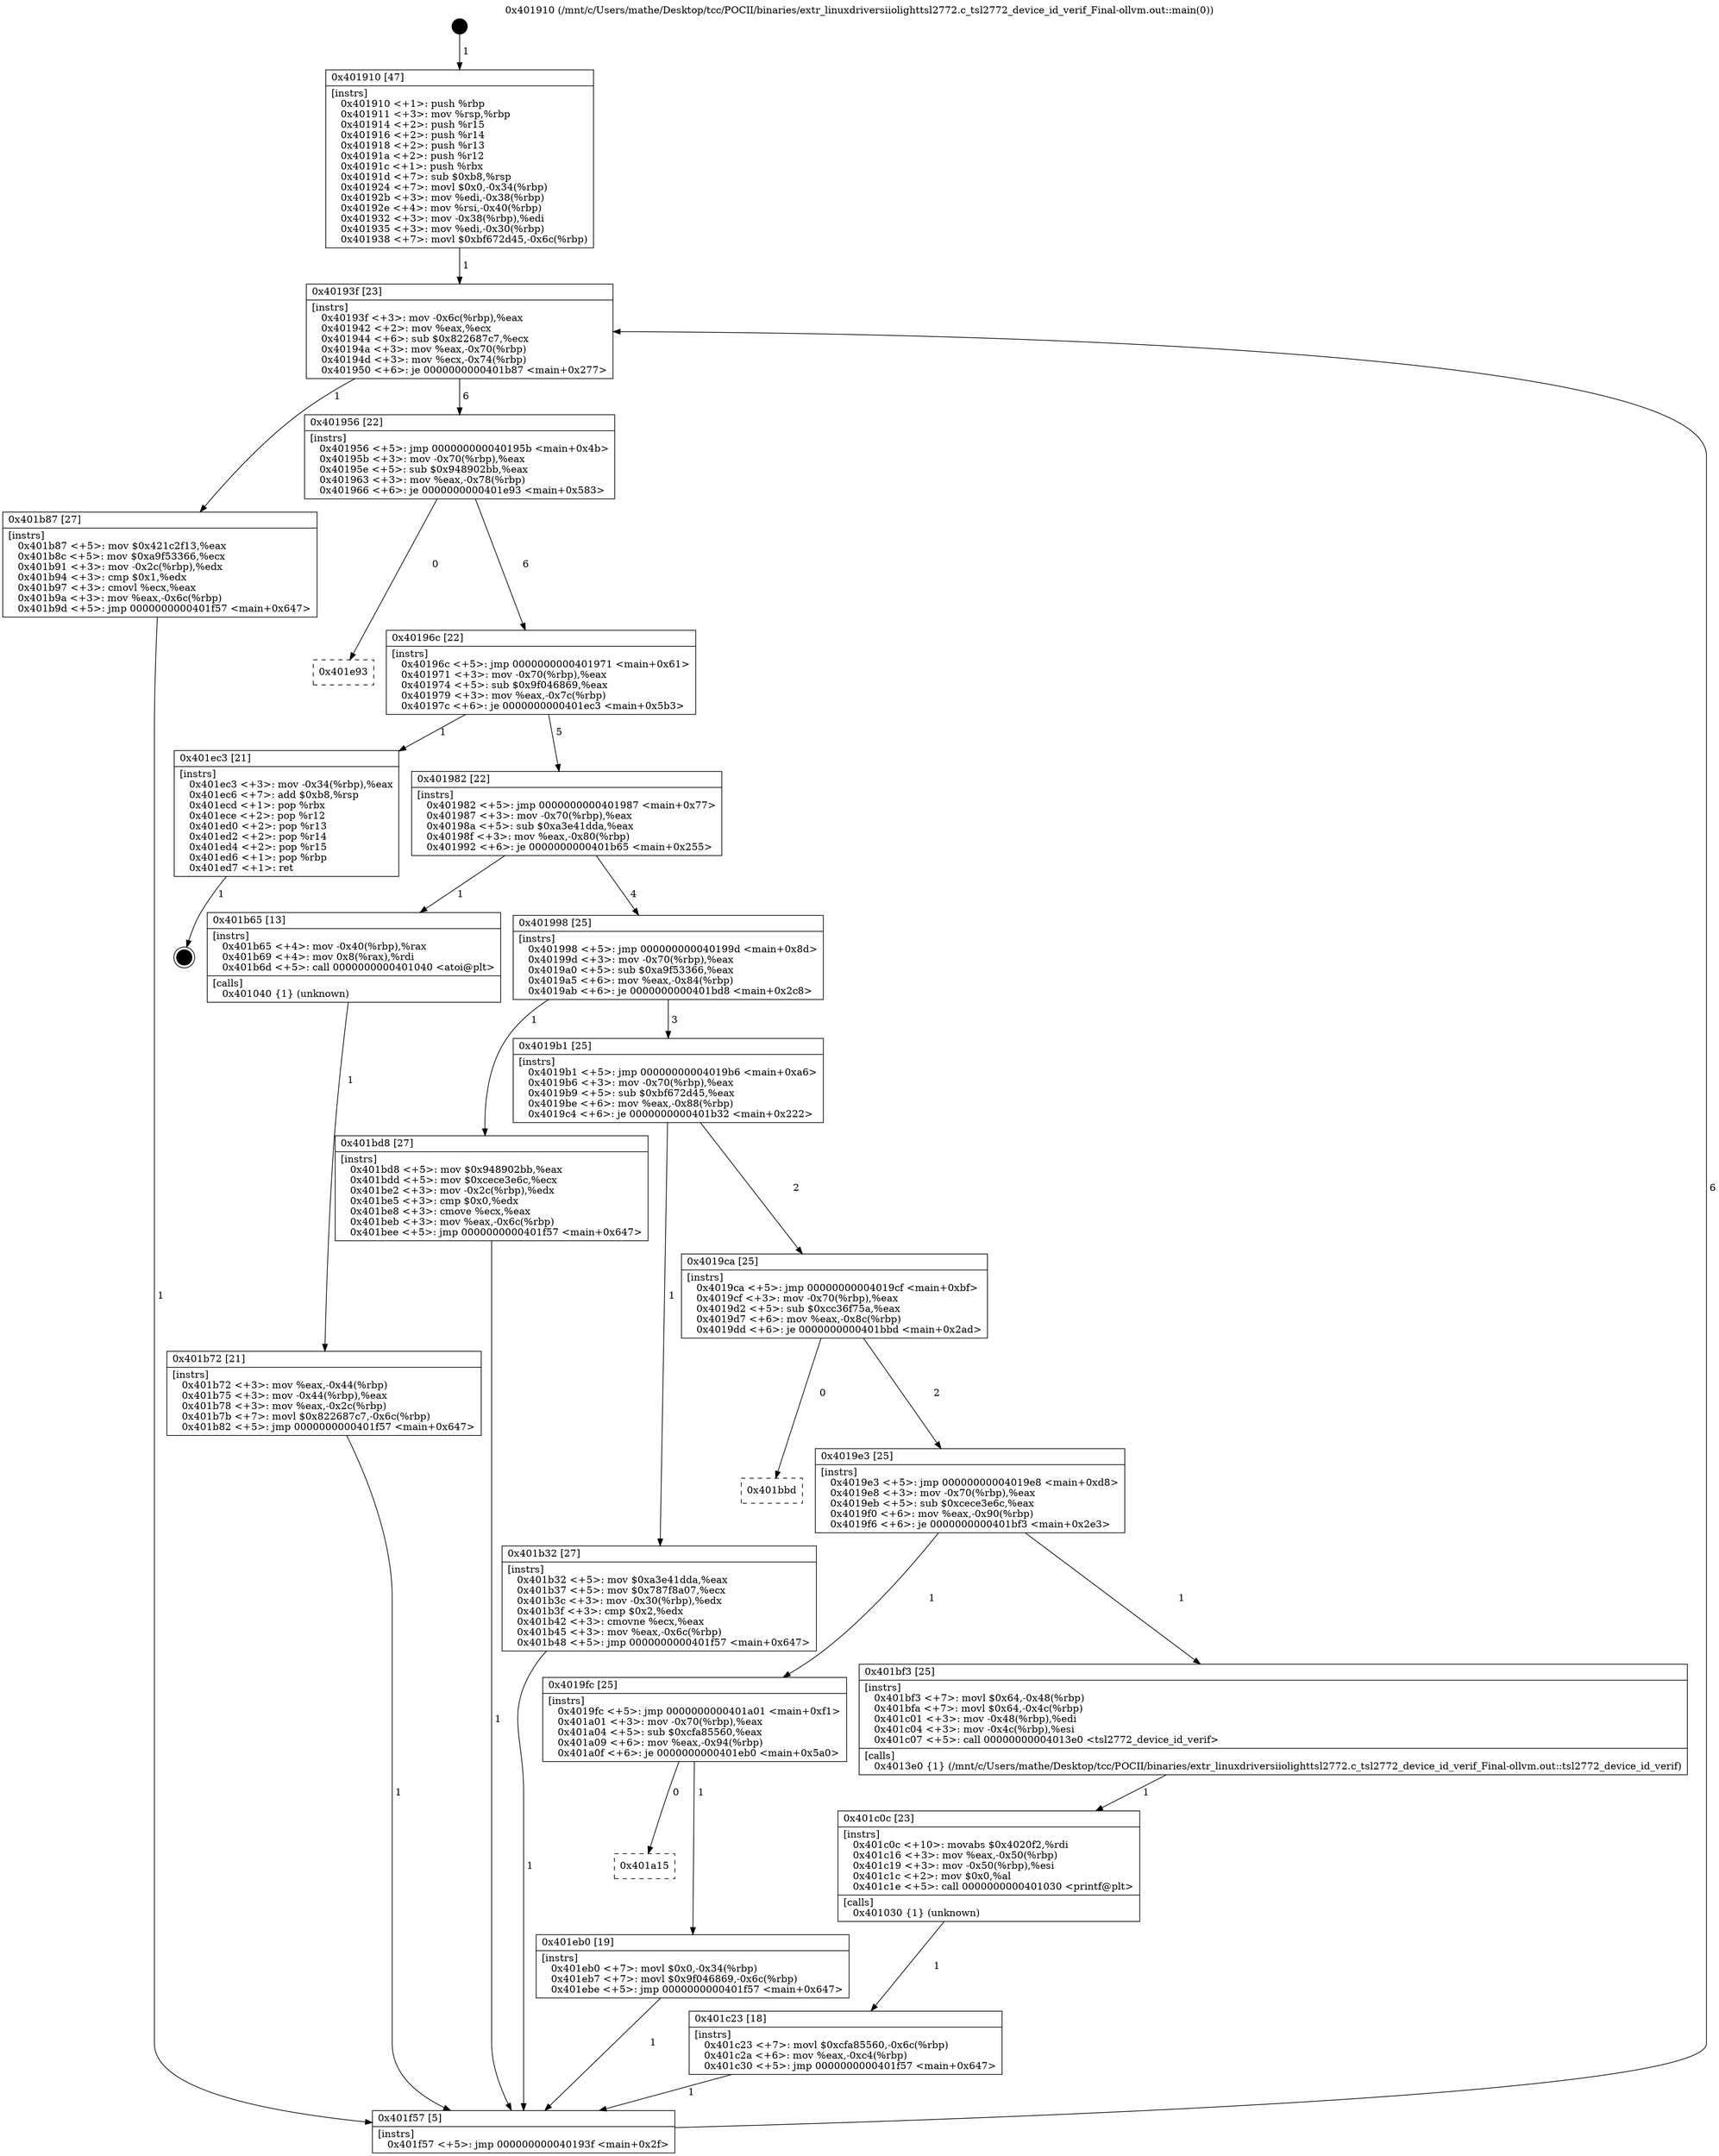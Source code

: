 digraph "0x401910" {
  label = "0x401910 (/mnt/c/Users/mathe/Desktop/tcc/POCII/binaries/extr_linuxdriversiiolighttsl2772.c_tsl2772_device_id_verif_Final-ollvm.out::main(0))"
  labelloc = "t"
  node[shape=record]

  Entry [label="",width=0.3,height=0.3,shape=circle,fillcolor=black,style=filled]
  "0x40193f" [label="{
     0x40193f [23]\l
     | [instrs]\l
     &nbsp;&nbsp;0x40193f \<+3\>: mov -0x6c(%rbp),%eax\l
     &nbsp;&nbsp;0x401942 \<+2\>: mov %eax,%ecx\l
     &nbsp;&nbsp;0x401944 \<+6\>: sub $0x822687c7,%ecx\l
     &nbsp;&nbsp;0x40194a \<+3\>: mov %eax,-0x70(%rbp)\l
     &nbsp;&nbsp;0x40194d \<+3\>: mov %ecx,-0x74(%rbp)\l
     &nbsp;&nbsp;0x401950 \<+6\>: je 0000000000401b87 \<main+0x277\>\l
  }"]
  "0x401b87" [label="{
     0x401b87 [27]\l
     | [instrs]\l
     &nbsp;&nbsp;0x401b87 \<+5\>: mov $0x421c2f13,%eax\l
     &nbsp;&nbsp;0x401b8c \<+5\>: mov $0xa9f53366,%ecx\l
     &nbsp;&nbsp;0x401b91 \<+3\>: mov -0x2c(%rbp),%edx\l
     &nbsp;&nbsp;0x401b94 \<+3\>: cmp $0x1,%edx\l
     &nbsp;&nbsp;0x401b97 \<+3\>: cmovl %ecx,%eax\l
     &nbsp;&nbsp;0x401b9a \<+3\>: mov %eax,-0x6c(%rbp)\l
     &nbsp;&nbsp;0x401b9d \<+5\>: jmp 0000000000401f57 \<main+0x647\>\l
  }"]
  "0x401956" [label="{
     0x401956 [22]\l
     | [instrs]\l
     &nbsp;&nbsp;0x401956 \<+5\>: jmp 000000000040195b \<main+0x4b\>\l
     &nbsp;&nbsp;0x40195b \<+3\>: mov -0x70(%rbp),%eax\l
     &nbsp;&nbsp;0x40195e \<+5\>: sub $0x948902bb,%eax\l
     &nbsp;&nbsp;0x401963 \<+3\>: mov %eax,-0x78(%rbp)\l
     &nbsp;&nbsp;0x401966 \<+6\>: je 0000000000401e93 \<main+0x583\>\l
  }"]
  Exit [label="",width=0.3,height=0.3,shape=circle,fillcolor=black,style=filled,peripheries=2]
  "0x401e93" [label="{
     0x401e93\l
  }", style=dashed]
  "0x40196c" [label="{
     0x40196c [22]\l
     | [instrs]\l
     &nbsp;&nbsp;0x40196c \<+5\>: jmp 0000000000401971 \<main+0x61\>\l
     &nbsp;&nbsp;0x401971 \<+3\>: mov -0x70(%rbp),%eax\l
     &nbsp;&nbsp;0x401974 \<+5\>: sub $0x9f046869,%eax\l
     &nbsp;&nbsp;0x401979 \<+3\>: mov %eax,-0x7c(%rbp)\l
     &nbsp;&nbsp;0x40197c \<+6\>: je 0000000000401ec3 \<main+0x5b3\>\l
  }"]
  "0x401a15" [label="{
     0x401a15\l
  }", style=dashed]
  "0x401ec3" [label="{
     0x401ec3 [21]\l
     | [instrs]\l
     &nbsp;&nbsp;0x401ec3 \<+3\>: mov -0x34(%rbp),%eax\l
     &nbsp;&nbsp;0x401ec6 \<+7\>: add $0xb8,%rsp\l
     &nbsp;&nbsp;0x401ecd \<+1\>: pop %rbx\l
     &nbsp;&nbsp;0x401ece \<+2\>: pop %r12\l
     &nbsp;&nbsp;0x401ed0 \<+2\>: pop %r13\l
     &nbsp;&nbsp;0x401ed2 \<+2\>: pop %r14\l
     &nbsp;&nbsp;0x401ed4 \<+2\>: pop %r15\l
     &nbsp;&nbsp;0x401ed6 \<+1\>: pop %rbp\l
     &nbsp;&nbsp;0x401ed7 \<+1\>: ret\l
  }"]
  "0x401982" [label="{
     0x401982 [22]\l
     | [instrs]\l
     &nbsp;&nbsp;0x401982 \<+5\>: jmp 0000000000401987 \<main+0x77\>\l
     &nbsp;&nbsp;0x401987 \<+3\>: mov -0x70(%rbp),%eax\l
     &nbsp;&nbsp;0x40198a \<+5\>: sub $0xa3e41dda,%eax\l
     &nbsp;&nbsp;0x40198f \<+3\>: mov %eax,-0x80(%rbp)\l
     &nbsp;&nbsp;0x401992 \<+6\>: je 0000000000401b65 \<main+0x255\>\l
  }"]
  "0x401eb0" [label="{
     0x401eb0 [19]\l
     | [instrs]\l
     &nbsp;&nbsp;0x401eb0 \<+7\>: movl $0x0,-0x34(%rbp)\l
     &nbsp;&nbsp;0x401eb7 \<+7\>: movl $0x9f046869,-0x6c(%rbp)\l
     &nbsp;&nbsp;0x401ebe \<+5\>: jmp 0000000000401f57 \<main+0x647\>\l
  }"]
  "0x401b65" [label="{
     0x401b65 [13]\l
     | [instrs]\l
     &nbsp;&nbsp;0x401b65 \<+4\>: mov -0x40(%rbp),%rax\l
     &nbsp;&nbsp;0x401b69 \<+4\>: mov 0x8(%rax),%rdi\l
     &nbsp;&nbsp;0x401b6d \<+5\>: call 0000000000401040 \<atoi@plt\>\l
     | [calls]\l
     &nbsp;&nbsp;0x401040 \{1\} (unknown)\l
  }"]
  "0x401998" [label="{
     0x401998 [25]\l
     | [instrs]\l
     &nbsp;&nbsp;0x401998 \<+5\>: jmp 000000000040199d \<main+0x8d\>\l
     &nbsp;&nbsp;0x40199d \<+3\>: mov -0x70(%rbp),%eax\l
     &nbsp;&nbsp;0x4019a0 \<+5\>: sub $0xa9f53366,%eax\l
     &nbsp;&nbsp;0x4019a5 \<+6\>: mov %eax,-0x84(%rbp)\l
     &nbsp;&nbsp;0x4019ab \<+6\>: je 0000000000401bd8 \<main+0x2c8\>\l
  }"]
  "0x401c23" [label="{
     0x401c23 [18]\l
     | [instrs]\l
     &nbsp;&nbsp;0x401c23 \<+7\>: movl $0xcfa85560,-0x6c(%rbp)\l
     &nbsp;&nbsp;0x401c2a \<+6\>: mov %eax,-0xc4(%rbp)\l
     &nbsp;&nbsp;0x401c30 \<+5\>: jmp 0000000000401f57 \<main+0x647\>\l
  }"]
  "0x401bd8" [label="{
     0x401bd8 [27]\l
     | [instrs]\l
     &nbsp;&nbsp;0x401bd8 \<+5\>: mov $0x948902bb,%eax\l
     &nbsp;&nbsp;0x401bdd \<+5\>: mov $0xcece3e6c,%ecx\l
     &nbsp;&nbsp;0x401be2 \<+3\>: mov -0x2c(%rbp),%edx\l
     &nbsp;&nbsp;0x401be5 \<+3\>: cmp $0x0,%edx\l
     &nbsp;&nbsp;0x401be8 \<+3\>: cmove %ecx,%eax\l
     &nbsp;&nbsp;0x401beb \<+3\>: mov %eax,-0x6c(%rbp)\l
     &nbsp;&nbsp;0x401bee \<+5\>: jmp 0000000000401f57 \<main+0x647\>\l
  }"]
  "0x4019b1" [label="{
     0x4019b1 [25]\l
     | [instrs]\l
     &nbsp;&nbsp;0x4019b1 \<+5\>: jmp 00000000004019b6 \<main+0xa6\>\l
     &nbsp;&nbsp;0x4019b6 \<+3\>: mov -0x70(%rbp),%eax\l
     &nbsp;&nbsp;0x4019b9 \<+5\>: sub $0xbf672d45,%eax\l
     &nbsp;&nbsp;0x4019be \<+6\>: mov %eax,-0x88(%rbp)\l
     &nbsp;&nbsp;0x4019c4 \<+6\>: je 0000000000401b32 \<main+0x222\>\l
  }"]
  "0x401c0c" [label="{
     0x401c0c [23]\l
     | [instrs]\l
     &nbsp;&nbsp;0x401c0c \<+10\>: movabs $0x4020f2,%rdi\l
     &nbsp;&nbsp;0x401c16 \<+3\>: mov %eax,-0x50(%rbp)\l
     &nbsp;&nbsp;0x401c19 \<+3\>: mov -0x50(%rbp),%esi\l
     &nbsp;&nbsp;0x401c1c \<+2\>: mov $0x0,%al\l
     &nbsp;&nbsp;0x401c1e \<+5\>: call 0000000000401030 \<printf@plt\>\l
     | [calls]\l
     &nbsp;&nbsp;0x401030 \{1\} (unknown)\l
  }"]
  "0x401b32" [label="{
     0x401b32 [27]\l
     | [instrs]\l
     &nbsp;&nbsp;0x401b32 \<+5\>: mov $0xa3e41dda,%eax\l
     &nbsp;&nbsp;0x401b37 \<+5\>: mov $0x787f8a07,%ecx\l
     &nbsp;&nbsp;0x401b3c \<+3\>: mov -0x30(%rbp),%edx\l
     &nbsp;&nbsp;0x401b3f \<+3\>: cmp $0x2,%edx\l
     &nbsp;&nbsp;0x401b42 \<+3\>: cmovne %ecx,%eax\l
     &nbsp;&nbsp;0x401b45 \<+3\>: mov %eax,-0x6c(%rbp)\l
     &nbsp;&nbsp;0x401b48 \<+5\>: jmp 0000000000401f57 \<main+0x647\>\l
  }"]
  "0x4019ca" [label="{
     0x4019ca [25]\l
     | [instrs]\l
     &nbsp;&nbsp;0x4019ca \<+5\>: jmp 00000000004019cf \<main+0xbf\>\l
     &nbsp;&nbsp;0x4019cf \<+3\>: mov -0x70(%rbp),%eax\l
     &nbsp;&nbsp;0x4019d2 \<+5\>: sub $0xcc36f75a,%eax\l
     &nbsp;&nbsp;0x4019d7 \<+6\>: mov %eax,-0x8c(%rbp)\l
     &nbsp;&nbsp;0x4019dd \<+6\>: je 0000000000401bbd \<main+0x2ad\>\l
  }"]
  "0x401f57" [label="{
     0x401f57 [5]\l
     | [instrs]\l
     &nbsp;&nbsp;0x401f57 \<+5\>: jmp 000000000040193f \<main+0x2f\>\l
  }"]
  "0x401910" [label="{
     0x401910 [47]\l
     | [instrs]\l
     &nbsp;&nbsp;0x401910 \<+1\>: push %rbp\l
     &nbsp;&nbsp;0x401911 \<+3\>: mov %rsp,%rbp\l
     &nbsp;&nbsp;0x401914 \<+2\>: push %r15\l
     &nbsp;&nbsp;0x401916 \<+2\>: push %r14\l
     &nbsp;&nbsp;0x401918 \<+2\>: push %r13\l
     &nbsp;&nbsp;0x40191a \<+2\>: push %r12\l
     &nbsp;&nbsp;0x40191c \<+1\>: push %rbx\l
     &nbsp;&nbsp;0x40191d \<+7\>: sub $0xb8,%rsp\l
     &nbsp;&nbsp;0x401924 \<+7\>: movl $0x0,-0x34(%rbp)\l
     &nbsp;&nbsp;0x40192b \<+3\>: mov %edi,-0x38(%rbp)\l
     &nbsp;&nbsp;0x40192e \<+4\>: mov %rsi,-0x40(%rbp)\l
     &nbsp;&nbsp;0x401932 \<+3\>: mov -0x38(%rbp),%edi\l
     &nbsp;&nbsp;0x401935 \<+3\>: mov %edi,-0x30(%rbp)\l
     &nbsp;&nbsp;0x401938 \<+7\>: movl $0xbf672d45,-0x6c(%rbp)\l
  }"]
  "0x401b72" [label="{
     0x401b72 [21]\l
     | [instrs]\l
     &nbsp;&nbsp;0x401b72 \<+3\>: mov %eax,-0x44(%rbp)\l
     &nbsp;&nbsp;0x401b75 \<+3\>: mov -0x44(%rbp),%eax\l
     &nbsp;&nbsp;0x401b78 \<+3\>: mov %eax,-0x2c(%rbp)\l
     &nbsp;&nbsp;0x401b7b \<+7\>: movl $0x822687c7,-0x6c(%rbp)\l
     &nbsp;&nbsp;0x401b82 \<+5\>: jmp 0000000000401f57 \<main+0x647\>\l
  }"]
  "0x4019fc" [label="{
     0x4019fc [25]\l
     | [instrs]\l
     &nbsp;&nbsp;0x4019fc \<+5\>: jmp 0000000000401a01 \<main+0xf1\>\l
     &nbsp;&nbsp;0x401a01 \<+3\>: mov -0x70(%rbp),%eax\l
     &nbsp;&nbsp;0x401a04 \<+5\>: sub $0xcfa85560,%eax\l
     &nbsp;&nbsp;0x401a09 \<+6\>: mov %eax,-0x94(%rbp)\l
     &nbsp;&nbsp;0x401a0f \<+6\>: je 0000000000401eb0 \<main+0x5a0\>\l
  }"]
  "0x401bbd" [label="{
     0x401bbd\l
  }", style=dashed]
  "0x4019e3" [label="{
     0x4019e3 [25]\l
     | [instrs]\l
     &nbsp;&nbsp;0x4019e3 \<+5\>: jmp 00000000004019e8 \<main+0xd8\>\l
     &nbsp;&nbsp;0x4019e8 \<+3\>: mov -0x70(%rbp),%eax\l
     &nbsp;&nbsp;0x4019eb \<+5\>: sub $0xcece3e6c,%eax\l
     &nbsp;&nbsp;0x4019f0 \<+6\>: mov %eax,-0x90(%rbp)\l
     &nbsp;&nbsp;0x4019f6 \<+6\>: je 0000000000401bf3 \<main+0x2e3\>\l
  }"]
  "0x401bf3" [label="{
     0x401bf3 [25]\l
     | [instrs]\l
     &nbsp;&nbsp;0x401bf3 \<+7\>: movl $0x64,-0x48(%rbp)\l
     &nbsp;&nbsp;0x401bfa \<+7\>: movl $0x64,-0x4c(%rbp)\l
     &nbsp;&nbsp;0x401c01 \<+3\>: mov -0x48(%rbp),%edi\l
     &nbsp;&nbsp;0x401c04 \<+3\>: mov -0x4c(%rbp),%esi\l
     &nbsp;&nbsp;0x401c07 \<+5\>: call 00000000004013e0 \<tsl2772_device_id_verif\>\l
     | [calls]\l
     &nbsp;&nbsp;0x4013e0 \{1\} (/mnt/c/Users/mathe/Desktop/tcc/POCII/binaries/extr_linuxdriversiiolighttsl2772.c_tsl2772_device_id_verif_Final-ollvm.out::tsl2772_device_id_verif)\l
  }"]
  Entry -> "0x401910" [label=" 1"]
  "0x40193f" -> "0x401b87" [label=" 1"]
  "0x40193f" -> "0x401956" [label=" 6"]
  "0x401ec3" -> Exit [label=" 1"]
  "0x401956" -> "0x401e93" [label=" 0"]
  "0x401956" -> "0x40196c" [label=" 6"]
  "0x401eb0" -> "0x401f57" [label=" 1"]
  "0x40196c" -> "0x401ec3" [label=" 1"]
  "0x40196c" -> "0x401982" [label=" 5"]
  "0x4019fc" -> "0x401a15" [label=" 0"]
  "0x401982" -> "0x401b65" [label=" 1"]
  "0x401982" -> "0x401998" [label=" 4"]
  "0x4019fc" -> "0x401eb0" [label=" 1"]
  "0x401998" -> "0x401bd8" [label=" 1"]
  "0x401998" -> "0x4019b1" [label=" 3"]
  "0x401c23" -> "0x401f57" [label=" 1"]
  "0x4019b1" -> "0x401b32" [label=" 1"]
  "0x4019b1" -> "0x4019ca" [label=" 2"]
  "0x401b32" -> "0x401f57" [label=" 1"]
  "0x401910" -> "0x40193f" [label=" 1"]
  "0x401f57" -> "0x40193f" [label=" 6"]
  "0x401b65" -> "0x401b72" [label=" 1"]
  "0x401b72" -> "0x401f57" [label=" 1"]
  "0x401b87" -> "0x401f57" [label=" 1"]
  "0x401bd8" -> "0x401f57" [label=" 1"]
  "0x401c0c" -> "0x401c23" [label=" 1"]
  "0x4019ca" -> "0x401bbd" [label=" 0"]
  "0x4019ca" -> "0x4019e3" [label=" 2"]
  "0x401bf3" -> "0x401c0c" [label=" 1"]
  "0x4019e3" -> "0x401bf3" [label=" 1"]
  "0x4019e3" -> "0x4019fc" [label=" 1"]
}
